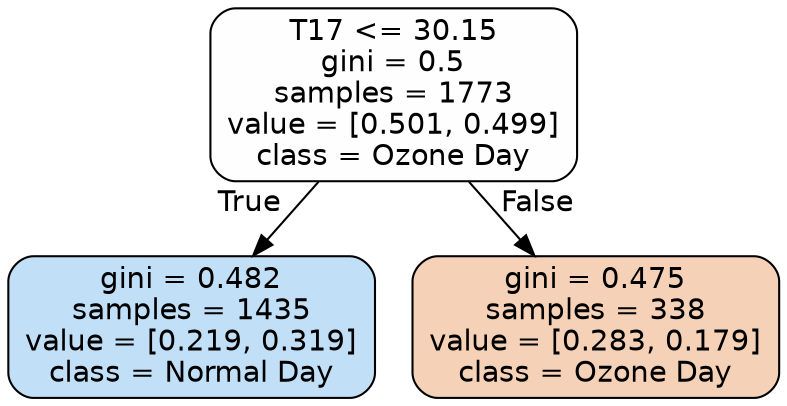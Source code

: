 digraph Tree {
node [shape=box, style="filled, rounded", color="black", fontname=helvetica] ;
edge [fontname=helvetica] ;
0 [label="T17 <= 30.15\ngini = 0.5\nsamples = 1773\nvalue = [0.501, 0.499]\nclass = Ozone Day", fillcolor="#fffefe"] ;
1 [label="gini = 0.482\nsamples = 1435\nvalue = [0.219, 0.319]\nclass = Normal Day", fillcolor="#c1e0f7"] ;
0 -> 1 [labeldistance=2.5, labelangle=45, headlabel="True"] ;
2 [label="gini = 0.475\nsamples = 338\nvalue = [0.283, 0.179]\nclass = Ozone Day", fillcolor="#f5d1b7"] ;
0 -> 2 [labeldistance=2.5, labelangle=-45, headlabel="False"] ;
}